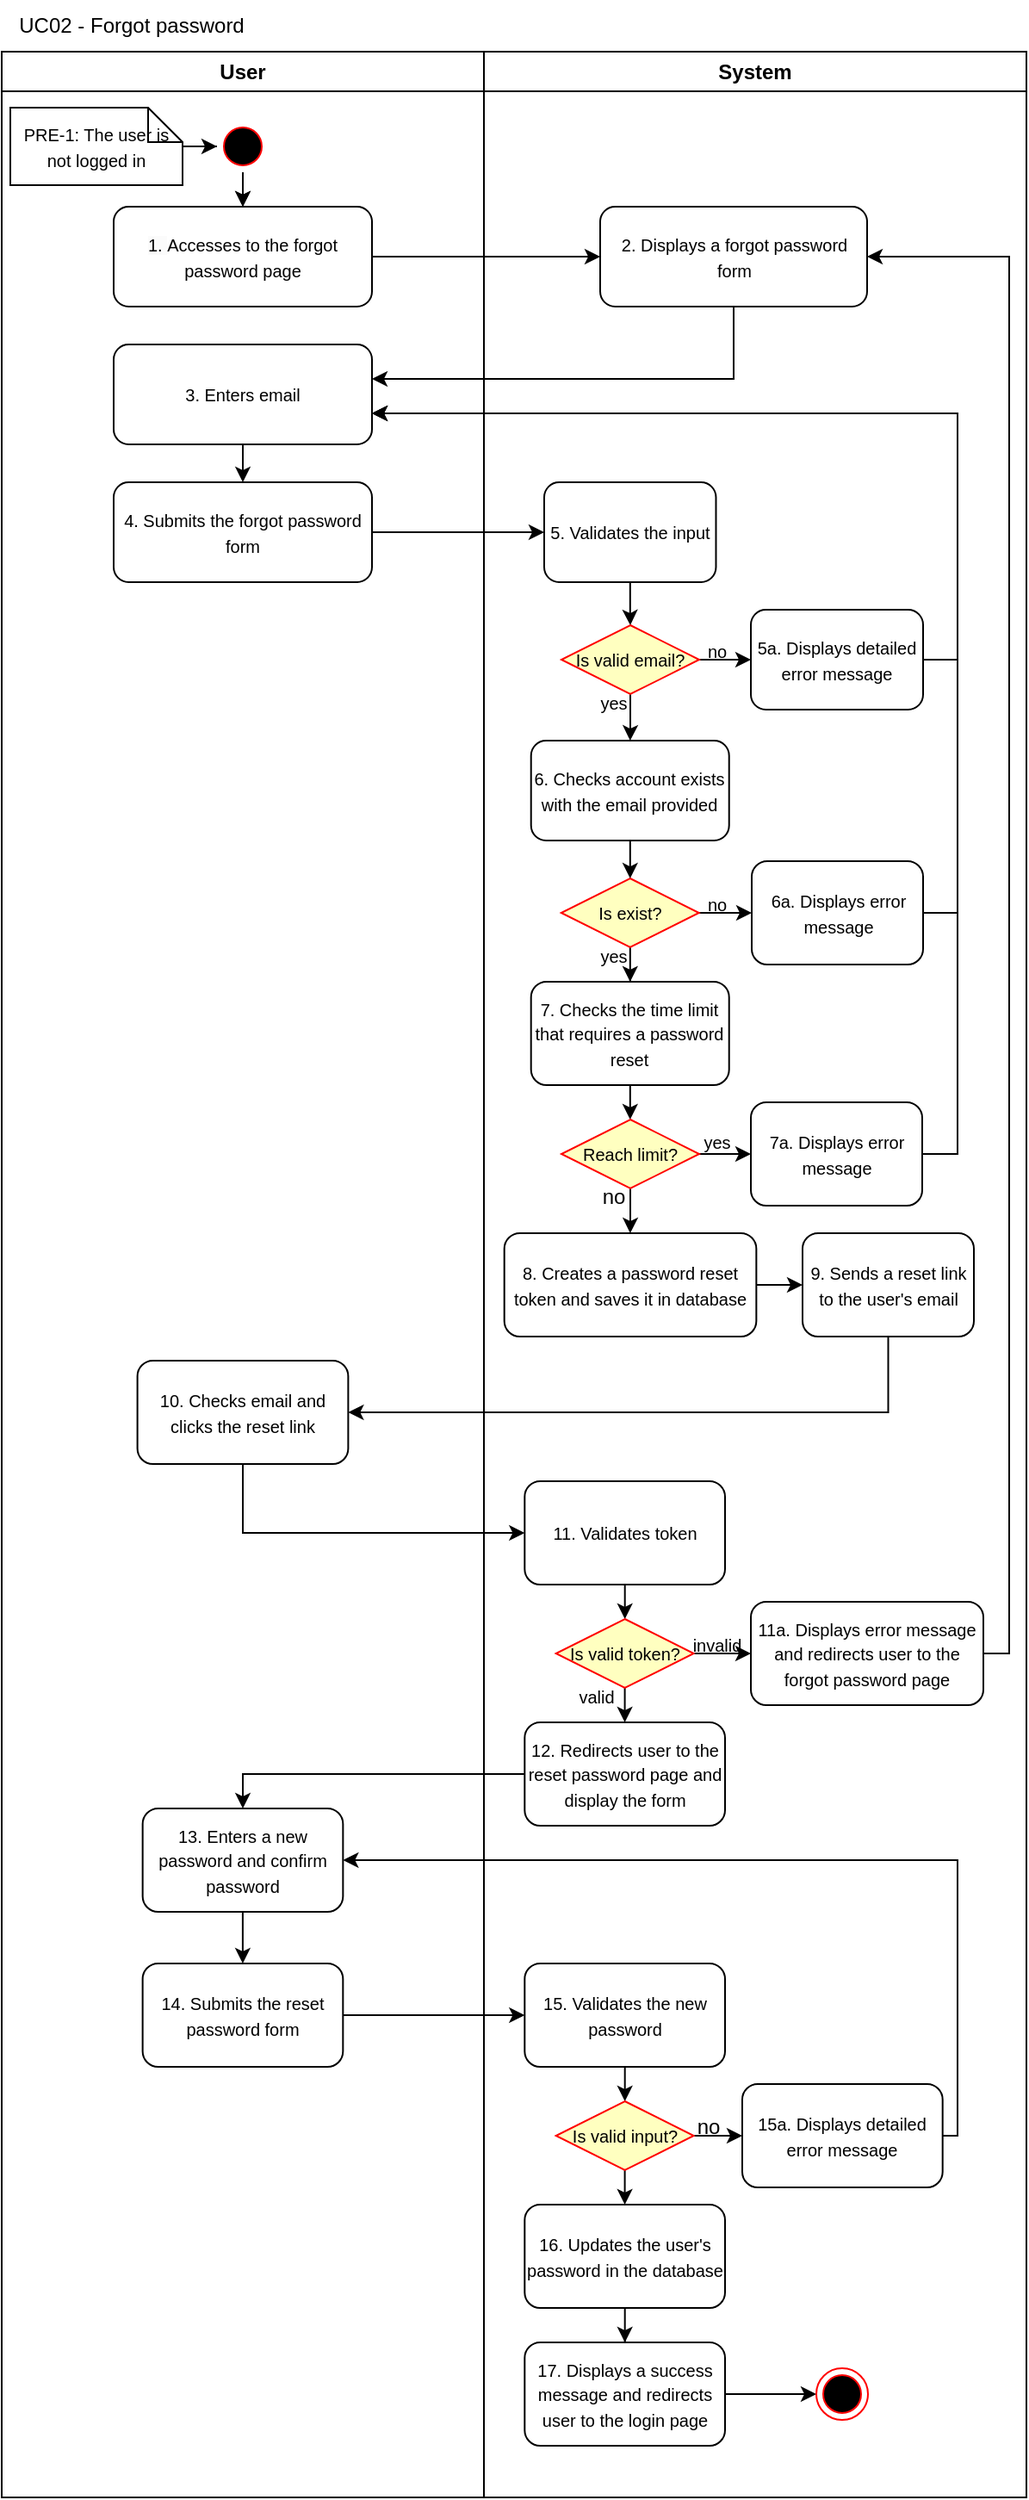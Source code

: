 <mxfile version="21.6.1" type="device">
  <diagram name="Page-1" id="e7e014a7-5840-1c2e-5031-d8a46d1fe8dd">
    <mxGraphModel dx="1480" dy="866" grid="1" gridSize="10" guides="1" tooltips="1" connect="1" arrows="1" fold="1" page="1" pageScale="1" pageWidth="1169" pageHeight="826" background="none" math="0" shadow="0">
      <root>
        <mxCell id="0" />
        <mxCell id="1" parent="0" />
        <mxCell id="Gs0ZBiKjtMknKWzkRTu3-21" value="User" style="swimlane;whiteSpace=wrap;labelBackgroundColor=none;" parent="1" vertex="1">
          <mxGeometry x="155" y="80" width="280" height="1420" as="geometry" />
        </mxCell>
        <mxCell id="Gs0ZBiKjtMknKWzkRTu3-22" value="" style="edgeStyle=orthogonalEdgeStyle;rounded=0;orthogonalLoop=1;jettySize=auto;html=1;" parent="Gs0ZBiKjtMknKWzkRTu3-21" source="Gs0ZBiKjtMknKWzkRTu3-23" target="Gs0ZBiKjtMknKWzkRTu3-24" edge="1">
          <mxGeometry relative="1" as="geometry">
            <mxPoint x="139.983" y="82" as="targetPoint" />
            <Array as="points" />
          </mxGeometry>
        </mxCell>
        <mxCell id="SdXVaaNEvUZt3BRUcJFM-3" value="" style="edgeStyle=orthogonalEdgeStyle;rounded=0;orthogonalLoop=1;jettySize=auto;html=1;" parent="Gs0ZBiKjtMknKWzkRTu3-21" source="Gs0ZBiKjtMknKWzkRTu3-23" target="Gs0ZBiKjtMknKWzkRTu3-24" edge="1">
          <mxGeometry relative="1" as="geometry" />
        </mxCell>
        <mxCell id="Gs0ZBiKjtMknKWzkRTu3-23" value="" style="ellipse;shape=startState;fillColor=#000000;strokeColor=#ff0000;" parent="Gs0ZBiKjtMknKWzkRTu3-21" vertex="1">
          <mxGeometry x="125" y="40" width="30" height="30" as="geometry" />
        </mxCell>
        <mxCell id="Gs0ZBiKjtMknKWzkRTu3-24" value="&lt;font style=&quot;font-size: 10px;&quot;&gt;&lt;span style=&quot;color: rgb(0, 0, 0); font-family: Helvetica; font-style: normal; font-variant-ligatures: normal; font-variant-caps: normal; font-weight: 400; letter-spacing: normal; orphans: 2; text-align: center; text-indent: 0px; text-transform: none; widows: 2; word-spacing: 0px; -webkit-text-stroke-width: 0px; background-color: rgb(251, 251, 251); text-decoration-thickness: initial; text-decoration-style: initial; text-decoration-color: initial; float: none; display: inline !important;&quot;&gt;1.&amp;nbsp;&lt;/span&gt;Accesses to the forgot password page&lt;/font&gt;" style="rounded=1;whiteSpace=wrap;html=1;verticalAlign=middle;" parent="Gs0ZBiKjtMknKWzkRTu3-21" vertex="1">
          <mxGeometry x="65" y="90" width="150" height="58" as="geometry" />
        </mxCell>
        <mxCell id="U3aUm2SdVF3fXuaIPFE2-22" value="" style="edgeStyle=orthogonalEdgeStyle;rounded=0;orthogonalLoop=1;jettySize=auto;html=1;" parent="Gs0ZBiKjtMknKWzkRTu3-21" source="SdXVaaNEvUZt3BRUcJFM-6" target="SdXVaaNEvUZt3BRUcJFM-7" edge="1">
          <mxGeometry relative="1" as="geometry">
            <mxPoint x="140.034" y="258" as="sourcePoint" />
            <mxPoint x="140.029" y="250" as="targetPoint" />
          </mxGeometry>
        </mxCell>
        <mxCell id="SdXVaaNEvUZt3BRUcJFM-6" value="&lt;font style=&quot;font-size: 10px;&quot;&gt;&lt;font style=&quot;border-color: var(--border-color); font-size: 10px;&quot;&gt;3.&amp;nbsp;&lt;/font&gt;Enters email&lt;/font&gt;" style="rounded=1;whiteSpace=wrap;html=1;verticalAlign=middle;" parent="Gs0ZBiKjtMknKWzkRTu3-21" vertex="1">
          <mxGeometry x="65" y="170" width="150" height="58" as="geometry" />
        </mxCell>
        <mxCell id="SdXVaaNEvUZt3BRUcJFM-7" value="&lt;font style=&quot;font-size: 10px;&quot;&gt;4. Submits the forgot password form&lt;/font&gt;" style="rounded=1;whiteSpace=wrap;html=1;verticalAlign=middle;" parent="Gs0ZBiKjtMknKWzkRTu3-21" vertex="1">
          <mxGeometry x="65" y="250" width="150" height="58" as="geometry" />
        </mxCell>
        <mxCell id="SdXVaaNEvUZt3BRUcJFM-23" value="" style="edgeStyle=orthogonalEdgeStyle;rounded=0;orthogonalLoop=1;jettySize=auto;html=1;" parent="Gs0ZBiKjtMknKWzkRTu3-21" source="SdXVaaNEvUZt3BRUcJFM-22" target="Gs0ZBiKjtMknKWzkRTu3-23" edge="1">
          <mxGeometry relative="1" as="geometry">
            <Array as="points" />
          </mxGeometry>
        </mxCell>
        <mxCell id="SdXVaaNEvUZt3BRUcJFM-22" value="&lt;span style=&quot;font-size: 10px;&quot;&gt;PRE-1: The user is not logged in&lt;/span&gt;" style="shape=note;size=20;whiteSpace=wrap;html=1;" parent="Gs0ZBiKjtMknKWzkRTu3-21" vertex="1">
          <mxGeometry x="5" y="32.5" width="100" height="45" as="geometry" />
        </mxCell>
        <mxCell id="DtOGsq0JL6Go81LymNMZ-17" value="&lt;span style=&quot;font-size: 10px;&quot;&gt;10. Checks email and clicks the reset link&lt;/span&gt;" style="rounded=1;whiteSpace=wrap;html=1;verticalAlign=middle;" vertex="1" parent="Gs0ZBiKjtMknKWzkRTu3-21">
          <mxGeometry x="78.8" y="760" width="122.39" height="60" as="geometry" />
        </mxCell>
        <mxCell id="DtOGsq0JL6Go81LymNMZ-33" value="" style="edgeStyle=orthogonalEdgeStyle;rounded=0;orthogonalLoop=1;jettySize=auto;html=1;" edge="1" parent="Gs0ZBiKjtMknKWzkRTu3-21" source="DtOGsq0JL6Go81LymNMZ-30" target="DtOGsq0JL6Go81LymNMZ-32">
          <mxGeometry relative="1" as="geometry" />
        </mxCell>
        <mxCell id="DtOGsq0JL6Go81LymNMZ-30" value="&lt;span style=&quot;font-size: 10px;&quot;&gt;13. Enters a new password and confirm password&lt;/span&gt;" style="rounded=1;whiteSpace=wrap;html=1;verticalAlign=middle;" vertex="1" parent="Gs0ZBiKjtMknKWzkRTu3-21">
          <mxGeometry x="81.83" y="1020" width="116.34" height="60" as="geometry" />
        </mxCell>
        <mxCell id="DtOGsq0JL6Go81LymNMZ-32" value="&lt;span style=&quot;font-size: 10px;&quot;&gt;14. Submits the reset password form&lt;/span&gt;" style="rounded=1;whiteSpace=wrap;html=1;verticalAlign=middle;" vertex="1" parent="Gs0ZBiKjtMknKWzkRTu3-21">
          <mxGeometry x="81.82" y="1110" width="116.34" height="60" as="geometry" />
        </mxCell>
        <mxCell id="Gs0ZBiKjtMknKWzkRTu3-26" value="System" style="swimlane;whiteSpace=wrap" parent="1" vertex="1">
          <mxGeometry x="435" y="80" width="315" height="1420" as="geometry" />
        </mxCell>
        <mxCell id="Gs0ZBiKjtMknKWzkRTu3-28" style="edgeStyle=orthogonalEdgeStyle;rounded=0;orthogonalLoop=1;jettySize=auto;html=1;" parent="Gs0ZBiKjtMknKWzkRTu3-26" source="Gs0ZBiKjtMknKWzkRTu3-29" target="Gs0ZBiKjtMknKWzkRTu3-33" edge="1">
          <mxGeometry relative="1" as="geometry" />
        </mxCell>
        <mxCell id="Gs0ZBiKjtMknKWzkRTu3-29" value="&lt;font style=&quot;font-size: 10px;&quot;&gt;5. Validates the input&lt;/font&gt;" style="rounded=1;whiteSpace=wrap;html=1;verticalAlign=middle;" parent="Gs0ZBiKjtMknKWzkRTu3-26" vertex="1">
          <mxGeometry x="34.99" y="250" width="99.75" height="58" as="geometry" />
        </mxCell>
        <mxCell id="Gs0ZBiKjtMknKWzkRTu3-31" style="edgeStyle=orthogonalEdgeStyle;rounded=0;orthogonalLoop=1;jettySize=auto;html=1;" parent="Gs0ZBiKjtMknKWzkRTu3-26" source="Gs0ZBiKjtMknKWzkRTu3-33" target="SdXVaaNEvUZt3BRUcJFM-10" edge="1">
          <mxGeometry relative="1" as="geometry">
            <Array as="points" />
            <mxPoint x="85" y="400" as="targetPoint" />
          </mxGeometry>
        </mxCell>
        <mxCell id="Gs0ZBiKjtMknKWzkRTu3-32" style="edgeStyle=orthogonalEdgeStyle;rounded=0;orthogonalLoop=1;jettySize=auto;html=1;" parent="Gs0ZBiKjtMknKWzkRTu3-26" source="Gs0ZBiKjtMknKWzkRTu3-33" target="Gs0ZBiKjtMknKWzkRTu3-35" edge="1">
          <mxGeometry relative="1" as="geometry">
            <Array as="points">
              <mxPoint x="155" y="353" />
              <mxPoint x="155" y="353" />
            </Array>
          </mxGeometry>
        </mxCell>
        <mxCell id="Gs0ZBiKjtMknKWzkRTu3-33" value="Is valid email?" style="rhombus;fillColor=#ffffc0;strokeColor=#ff0000;whiteSpace=wrap;fontSize=10;" parent="Gs0ZBiKjtMknKWzkRTu3-26" vertex="1">
          <mxGeometry x="45.0" y="333" width="80" height="40" as="geometry" />
        </mxCell>
        <mxCell id="Gs0ZBiKjtMknKWzkRTu3-35" value="&lt;font style=&quot;font-size: 10px;&quot;&gt;5a. Displays detailed error message&lt;/font&gt;" style="rounded=1;whiteSpace=wrap;html=1;verticalAlign=middle;" parent="Gs0ZBiKjtMknKWzkRTu3-26" vertex="1">
          <mxGeometry x="155" y="324" width="100" height="58" as="geometry" />
        </mxCell>
        <mxCell id="Gs0ZBiKjtMknKWzkRTu3-39" value="&lt;font size=&quot;1&quot;&gt;yes&lt;/font&gt;" style="text;html=1;align=center;verticalAlign=middle;resizable=0;points=[];autosize=1;strokeColor=none;fillColor=none;" parent="Gs0ZBiKjtMknKWzkRTu3-26" vertex="1">
          <mxGeometry x="55" y="363" width="40" height="30" as="geometry" />
        </mxCell>
        <mxCell id="Gs0ZBiKjtMknKWzkRTu3-40" value="&lt;font size=&quot;1&quot;&gt;no&lt;/font&gt;" style="text;html=1;align=center;verticalAlign=middle;resizable=0;points=[];autosize=1;strokeColor=none;fillColor=none;" parent="Gs0ZBiKjtMknKWzkRTu3-26" vertex="1">
          <mxGeometry x="120" y="333" width="30" height="30" as="geometry" />
        </mxCell>
        <mxCell id="SdXVaaNEvUZt3BRUcJFM-5" value="&lt;font style=&quot;font-size: 10px;&quot;&gt;&lt;font style=&quot;font-size: 10px;&quot;&gt;2.&amp;nbsp;&lt;/font&gt;Displays a forgot password form&lt;/font&gt;" style="rounded=1;whiteSpace=wrap;html=1;verticalAlign=middle;" parent="Gs0ZBiKjtMknKWzkRTu3-26" vertex="1">
          <mxGeometry x="67.5" y="90" width="155" height="58" as="geometry" />
        </mxCell>
        <mxCell id="SdXVaaNEvUZt3BRUcJFM-12" value="" style="edgeStyle=orthogonalEdgeStyle;rounded=0;orthogonalLoop=1;jettySize=auto;html=1;" parent="Gs0ZBiKjtMknKWzkRTu3-26" source="SdXVaaNEvUZt3BRUcJFM-9" target="SdXVaaNEvUZt3BRUcJFM-8" edge="1">
          <mxGeometry relative="1" as="geometry" />
        </mxCell>
        <mxCell id="DtOGsq0JL6Go81LymNMZ-3" style="edgeStyle=orthogonalEdgeStyle;rounded=0;orthogonalLoop=1;jettySize=auto;html=1;" edge="1" parent="Gs0ZBiKjtMknKWzkRTu3-26" source="SdXVaaNEvUZt3BRUcJFM-9" target="DtOGsq0JL6Go81LymNMZ-5">
          <mxGeometry relative="1" as="geometry">
            <mxPoint x="85" y="550" as="targetPoint" />
          </mxGeometry>
        </mxCell>
        <mxCell id="SdXVaaNEvUZt3BRUcJFM-9" value="Is exist?" style="rhombus;fillColor=#ffffc0;strokeColor=#ff0000;whiteSpace=wrap;fontSize=10;" parent="Gs0ZBiKjtMknKWzkRTu3-26" vertex="1">
          <mxGeometry x="44.87" y="480" width="80" height="40" as="geometry" />
        </mxCell>
        <mxCell id="SdXVaaNEvUZt3BRUcJFM-11" value="" style="edgeStyle=orthogonalEdgeStyle;rounded=0;orthogonalLoop=1;jettySize=auto;html=1;" parent="Gs0ZBiKjtMknKWzkRTu3-26" source="SdXVaaNEvUZt3BRUcJFM-10" target="SdXVaaNEvUZt3BRUcJFM-9" edge="1">
          <mxGeometry relative="1" as="geometry" />
        </mxCell>
        <mxCell id="SdXVaaNEvUZt3BRUcJFM-10" value="&lt;font style=&quot;font-size: 10px;&quot;&gt;6. Checks account exists with the email provided&lt;/font&gt;" style="rounded=1;whiteSpace=wrap;html=1;verticalAlign=middle;" parent="Gs0ZBiKjtMknKWzkRTu3-26" vertex="1">
          <mxGeometry x="27.36" y="400" width="115" height="58" as="geometry" />
        </mxCell>
        <mxCell id="SdXVaaNEvUZt3BRUcJFM-8" value="&lt;font style=&quot;font-size: 10px;&quot;&gt;&lt;font style=&quot;font-size: 10px;&quot;&gt;6a.&amp;nbsp;&lt;/font&gt;Displays error message&lt;/font&gt;" style="rounded=1;whiteSpace=wrap;html=1;verticalAlign=middle;" parent="Gs0ZBiKjtMknKWzkRTu3-26" vertex="1">
          <mxGeometry x="155.5" y="470" width="99.5" height="60" as="geometry" />
        </mxCell>
        <mxCell id="SdXVaaNEvUZt3BRUcJFM-17" value="&lt;font style=&quot;font-size: 10px;&quot;&gt;no&lt;/font&gt;" style="text;html=1;align=center;verticalAlign=middle;resizable=0;points=[];autosize=1;strokeColor=none;fillColor=none;" parent="Gs0ZBiKjtMknKWzkRTu3-26" vertex="1">
          <mxGeometry x="120" y="480" width="30" height="30" as="geometry" />
        </mxCell>
        <mxCell id="SdXVaaNEvUZt3BRUcJFM-13" value="&lt;font style=&quot;font-size: 10px;&quot;&gt;yes&lt;/font&gt;" style="text;html=1;align=center;verticalAlign=middle;resizable=0;points=[];autosize=1;strokeColor=none;fillColor=none;" parent="Gs0ZBiKjtMknKWzkRTu3-26" vertex="1">
          <mxGeometry x="55" y="510" width="40" height="30" as="geometry" />
        </mxCell>
        <mxCell id="DtOGsq0JL6Go81LymNMZ-7" value="" style="edgeStyle=orthogonalEdgeStyle;rounded=0;orthogonalLoop=1;jettySize=auto;html=1;" edge="1" parent="Gs0ZBiKjtMknKWzkRTu3-26" source="DtOGsq0JL6Go81LymNMZ-5" target="DtOGsq0JL6Go81LymNMZ-6">
          <mxGeometry relative="1" as="geometry" />
        </mxCell>
        <mxCell id="DtOGsq0JL6Go81LymNMZ-5" value="&lt;span style=&quot;font-size: 10px;&quot;&gt;7. Checks the time limit that requires a password reset&lt;/span&gt;" style="rounded=1;whiteSpace=wrap;html=1;verticalAlign=middle;" vertex="1" parent="Gs0ZBiKjtMknKWzkRTu3-26">
          <mxGeometry x="27.35" y="540" width="115.01" height="60" as="geometry" />
        </mxCell>
        <mxCell id="DtOGsq0JL6Go81LymNMZ-9" style="edgeStyle=orthogonalEdgeStyle;rounded=0;orthogonalLoop=1;jettySize=auto;html=1;" edge="1" parent="Gs0ZBiKjtMknKWzkRTu3-26" source="DtOGsq0JL6Go81LymNMZ-6" target="DtOGsq0JL6Go81LymNMZ-8">
          <mxGeometry relative="1" as="geometry" />
        </mxCell>
        <mxCell id="DtOGsq0JL6Go81LymNMZ-13" value="" style="edgeStyle=orthogonalEdgeStyle;rounded=0;orthogonalLoop=1;jettySize=auto;html=1;" edge="1" parent="Gs0ZBiKjtMknKWzkRTu3-26" source="DtOGsq0JL6Go81LymNMZ-6" target="SdXVaaNEvUZt3BRUcJFM-15">
          <mxGeometry relative="1" as="geometry">
            <mxPoint x="85.069" y="680" as="targetPoint" />
          </mxGeometry>
        </mxCell>
        <mxCell id="DtOGsq0JL6Go81LymNMZ-6" value="Reach limit?" style="rhombus;fillColor=#ffffc0;strokeColor=#ff0000;whiteSpace=wrap;fontSize=10;" vertex="1" parent="Gs0ZBiKjtMknKWzkRTu3-26">
          <mxGeometry x="45" y="620" width="80" height="40" as="geometry" />
        </mxCell>
        <mxCell id="DtOGsq0JL6Go81LymNMZ-8" value="&lt;font style=&quot;font-size: 10px;&quot;&gt;&lt;font style=&quot;font-size: 10px;&quot;&gt;7a.&amp;nbsp;&lt;/font&gt;Displays error message&lt;/font&gt;" style="rounded=1;whiteSpace=wrap;html=1;verticalAlign=middle;" vertex="1" parent="Gs0ZBiKjtMknKWzkRTu3-26">
          <mxGeometry x="155" y="610" width="99.5" height="60" as="geometry" />
        </mxCell>
        <mxCell id="DtOGsq0JL6Go81LymNMZ-14" value="no" style="text;html=1;align=center;verticalAlign=middle;resizable=0;points=[];autosize=1;strokeColor=none;fillColor=none;" vertex="1" parent="Gs0ZBiKjtMknKWzkRTu3-26">
          <mxGeometry x="55" y="650" width="40" height="30" as="geometry" />
        </mxCell>
        <mxCell id="DtOGsq0JL6Go81LymNMZ-16" value="" style="edgeStyle=orthogonalEdgeStyle;rounded=0;orthogonalLoop=1;jettySize=auto;html=1;" edge="1" parent="Gs0ZBiKjtMknKWzkRTu3-26" source="SdXVaaNEvUZt3BRUcJFM-15" target="DtOGsq0JL6Go81LymNMZ-15">
          <mxGeometry relative="1" as="geometry" />
        </mxCell>
        <mxCell id="SdXVaaNEvUZt3BRUcJFM-15" value="&lt;span style=&quot;font-size: 10px;&quot;&gt;8. Creates a password reset token and saves it in database&lt;/span&gt;" style="rounded=1;whiteSpace=wrap;html=1;verticalAlign=middle;" parent="Gs0ZBiKjtMknKWzkRTu3-26" vertex="1">
          <mxGeometry x="11.84" y="686" width="146.33" height="60" as="geometry" />
        </mxCell>
        <mxCell id="DtOGsq0JL6Go81LymNMZ-15" value="&lt;font style=&quot;font-size: 10px;&quot;&gt;9. Sends a reset link to the user&#39;s email&lt;/font&gt;" style="rounded=1;whiteSpace=wrap;html=1;verticalAlign=middle;" vertex="1" parent="Gs0ZBiKjtMknKWzkRTu3-26">
          <mxGeometry x="185.0" y="686" width="99.5" height="60" as="geometry" />
        </mxCell>
        <mxCell id="DtOGsq0JL6Go81LymNMZ-22" value="" style="edgeStyle=orthogonalEdgeStyle;rounded=0;orthogonalLoop=1;jettySize=auto;html=1;" edge="1" parent="Gs0ZBiKjtMknKWzkRTu3-26" source="DtOGsq0JL6Go81LymNMZ-19" target="DtOGsq0JL6Go81LymNMZ-21">
          <mxGeometry relative="1" as="geometry" />
        </mxCell>
        <mxCell id="DtOGsq0JL6Go81LymNMZ-19" value="&lt;span style=&quot;font-size: 10px;&quot;&gt;11. Validates token&lt;/span&gt;" style="rounded=1;whiteSpace=wrap;html=1;verticalAlign=middle;" vertex="1" parent="Gs0ZBiKjtMknKWzkRTu3-26">
          <mxGeometry x="23.66" y="830" width="116.34" height="60" as="geometry" />
        </mxCell>
        <mxCell id="DtOGsq0JL6Go81LymNMZ-24" style="edgeStyle=orthogonalEdgeStyle;rounded=0;orthogonalLoop=1;jettySize=auto;html=1;" edge="1" parent="Gs0ZBiKjtMknKWzkRTu3-26" source="DtOGsq0JL6Go81LymNMZ-21" target="DtOGsq0JL6Go81LymNMZ-23">
          <mxGeometry relative="1" as="geometry" />
        </mxCell>
        <mxCell id="DtOGsq0JL6Go81LymNMZ-28" value="" style="edgeStyle=orthogonalEdgeStyle;rounded=0;orthogonalLoop=1;jettySize=auto;html=1;" edge="1" parent="Gs0ZBiKjtMknKWzkRTu3-26" source="DtOGsq0JL6Go81LymNMZ-21" target="DtOGsq0JL6Go81LymNMZ-27">
          <mxGeometry relative="1" as="geometry" />
        </mxCell>
        <mxCell id="DtOGsq0JL6Go81LymNMZ-21" value="Is valid token?" style="rhombus;fillColor=#ffffc0;strokeColor=#ff0000;whiteSpace=wrap;fontSize=10;" vertex="1" parent="Gs0ZBiKjtMknKWzkRTu3-26">
          <mxGeometry x="41.83" y="910" width="80" height="40" as="geometry" />
        </mxCell>
        <mxCell id="DtOGsq0JL6Go81LymNMZ-23" value="&lt;font style=&quot;font-size: 10px;&quot;&gt;11a. Displays error message and redirects user to the forgot password page&lt;/font&gt;" style="rounded=1;whiteSpace=wrap;html=1;verticalAlign=middle;" vertex="1" parent="Gs0ZBiKjtMknKWzkRTu3-26">
          <mxGeometry x="155" y="900" width="135" height="60" as="geometry" />
        </mxCell>
        <mxCell id="DtOGsq0JL6Go81LymNMZ-25" value="invalid" style="text;html=1;align=center;verticalAlign=middle;resizable=0;points=[];autosize=1;strokeColor=none;fillColor=none;fontSize=10;" vertex="1" parent="Gs0ZBiKjtMknKWzkRTu3-26">
          <mxGeometry x="110" y="910" width="50" height="30" as="geometry" />
        </mxCell>
        <mxCell id="DtOGsq0JL6Go81LymNMZ-26" style="edgeStyle=orthogonalEdgeStyle;rounded=0;orthogonalLoop=1;jettySize=auto;html=1;" edge="1" parent="Gs0ZBiKjtMknKWzkRTu3-26" source="DtOGsq0JL6Go81LymNMZ-23" target="SdXVaaNEvUZt3BRUcJFM-5">
          <mxGeometry relative="1" as="geometry">
            <mxPoint x="-144" y="830" as="sourcePoint" />
            <mxPoint x="34" y="870" as="targetPoint" />
            <Array as="points">
              <mxPoint x="305" y="930" />
              <mxPoint x="305" y="119" />
            </Array>
          </mxGeometry>
        </mxCell>
        <mxCell id="DtOGsq0JL6Go81LymNMZ-27" value="&lt;span style=&quot;font-size: 10px;&quot;&gt;12. Redirects user to the reset password page and display the form&lt;/span&gt;" style="rounded=1;whiteSpace=wrap;html=1;verticalAlign=middle;" vertex="1" parent="Gs0ZBiKjtMknKWzkRTu3-26">
          <mxGeometry x="23.66" y="970" width="116.34" height="60" as="geometry" />
        </mxCell>
        <mxCell id="DtOGsq0JL6Go81LymNMZ-29" value="&lt;font style=&quot;font-size: 10px;&quot;&gt;valid&lt;/font&gt;" style="text;html=1;align=center;verticalAlign=middle;resizable=0;points=[];autosize=1;strokeColor=none;fillColor=none;" vertex="1" parent="Gs0ZBiKjtMknKWzkRTu3-26">
          <mxGeometry x="45" y="940" width="40" height="30" as="geometry" />
        </mxCell>
        <mxCell id="DtOGsq0JL6Go81LymNMZ-39" value="" style="edgeStyle=orthogonalEdgeStyle;rounded=0;orthogonalLoop=1;jettySize=auto;html=1;" edge="1" parent="Gs0ZBiKjtMknKWzkRTu3-26" source="DtOGsq0JL6Go81LymNMZ-34" target="DtOGsq0JL6Go81LymNMZ-38">
          <mxGeometry relative="1" as="geometry" />
        </mxCell>
        <mxCell id="DtOGsq0JL6Go81LymNMZ-34" value="&lt;span style=&quot;font-size: 10px;&quot;&gt;15. Validates the new password&lt;/span&gt;" style="rounded=1;whiteSpace=wrap;html=1;verticalAlign=middle;" vertex="1" parent="Gs0ZBiKjtMknKWzkRTu3-26">
          <mxGeometry x="23.66" y="1110" width="116.34" height="60" as="geometry" />
        </mxCell>
        <mxCell id="DtOGsq0JL6Go81LymNMZ-41" value="" style="edgeStyle=orthogonalEdgeStyle;rounded=0;orthogonalLoop=1;jettySize=auto;html=1;" edge="1" parent="Gs0ZBiKjtMknKWzkRTu3-26" source="DtOGsq0JL6Go81LymNMZ-38" target="DtOGsq0JL6Go81LymNMZ-40">
          <mxGeometry relative="1" as="geometry" />
        </mxCell>
        <mxCell id="DtOGsq0JL6Go81LymNMZ-45" value="" style="edgeStyle=orthogonalEdgeStyle;rounded=0;orthogonalLoop=1;jettySize=auto;html=1;" edge="1" parent="Gs0ZBiKjtMknKWzkRTu3-26" source="DtOGsq0JL6Go81LymNMZ-38" target="DtOGsq0JL6Go81LymNMZ-44">
          <mxGeometry relative="1" as="geometry" />
        </mxCell>
        <mxCell id="DtOGsq0JL6Go81LymNMZ-38" value="Is valid input?" style="rhombus;fillColor=#ffffc0;strokeColor=#ff0000;whiteSpace=wrap;fontSize=10;" vertex="1" parent="Gs0ZBiKjtMknKWzkRTu3-26">
          <mxGeometry x="41.83" y="1190" width="80" height="40" as="geometry" />
        </mxCell>
        <mxCell id="DtOGsq0JL6Go81LymNMZ-40" value="&lt;span style=&quot;font-size: 10px;&quot;&gt;15a. Displays detailed error message&lt;/span&gt;" style="rounded=1;whiteSpace=wrap;html=1;verticalAlign=middle;" vertex="1" parent="Gs0ZBiKjtMknKWzkRTu3-26">
          <mxGeometry x="150" y="1180" width="116.34" height="60" as="geometry" />
        </mxCell>
        <mxCell id="DtOGsq0JL6Go81LymNMZ-42" value="no" style="text;html=1;align=center;verticalAlign=middle;resizable=0;points=[];autosize=1;strokeColor=none;fillColor=none;" vertex="1" parent="Gs0ZBiKjtMknKWzkRTu3-26">
          <mxGeometry x="110" y="1190" width="40" height="30" as="geometry" />
        </mxCell>
        <mxCell id="DtOGsq0JL6Go81LymNMZ-47" value="" style="edgeStyle=orthogonalEdgeStyle;rounded=0;orthogonalLoop=1;jettySize=auto;html=1;" edge="1" parent="Gs0ZBiKjtMknKWzkRTu3-26" source="DtOGsq0JL6Go81LymNMZ-44" target="DtOGsq0JL6Go81LymNMZ-46">
          <mxGeometry relative="1" as="geometry" />
        </mxCell>
        <mxCell id="DtOGsq0JL6Go81LymNMZ-44" value="&lt;span style=&quot;font-size: 10px;&quot;&gt;16. Updates the user&#39;s password in the database&lt;/span&gt;" style="rounded=1;whiteSpace=wrap;html=1;verticalAlign=middle;" vertex="1" parent="Gs0ZBiKjtMknKWzkRTu3-26">
          <mxGeometry x="23.66" y="1250" width="116.34" height="60" as="geometry" />
        </mxCell>
        <mxCell id="DtOGsq0JL6Go81LymNMZ-49" value="" style="edgeStyle=orthogonalEdgeStyle;rounded=0;orthogonalLoop=1;jettySize=auto;html=1;" edge="1" parent="Gs0ZBiKjtMknKWzkRTu3-26" source="DtOGsq0JL6Go81LymNMZ-46" target="DtOGsq0JL6Go81LymNMZ-48">
          <mxGeometry relative="1" as="geometry" />
        </mxCell>
        <mxCell id="DtOGsq0JL6Go81LymNMZ-46" value="&lt;span style=&quot;font-size: 10px;&quot;&gt;17. Displays a success message and redirects user to the login page&lt;/span&gt;" style="rounded=1;whiteSpace=wrap;html=1;verticalAlign=middle;" vertex="1" parent="Gs0ZBiKjtMknKWzkRTu3-26">
          <mxGeometry x="23.66" y="1330" width="116.34" height="60" as="geometry" />
        </mxCell>
        <mxCell id="DtOGsq0JL6Go81LymNMZ-48" value="" style="ellipse;html=1;shape=endState;fillColor=#000000;strokeColor=#ff0000;" vertex="1" parent="Gs0ZBiKjtMknKWzkRTu3-26">
          <mxGeometry x="193" y="1345" width="30" height="30" as="geometry" />
        </mxCell>
        <mxCell id="U3aUm2SdVF3fXuaIPFE2-37" style="edgeStyle=orthogonalEdgeStyle;rounded=0;orthogonalLoop=1;jettySize=auto;html=1;" parent="1" source="SdXVaaNEvUZt3BRUcJFM-7" target="Gs0ZBiKjtMknKWzkRTu3-29" edge="1">
          <mxGeometry relative="1" as="geometry">
            <mxPoint x="372.5" y="359.029" as="sourcePoint" />
          </mxGeometry>
        </mxCell>
        <mxCell id="U3aUm2SdVF3fXuaIPFE2-39" style="edgeStyle=orthogonalEdgeStyle;rounded=0;orthogonalLoop=1;jettySize=auto;html=1;" parent="1" source="Gs0ZBiKjtMknKWzkRTu3-35" target="SdXVaaNEvUZt3BRUcJFM-6" edge="1">
          <mxGeometry relative="1" as="geometry">
            <Array as="points">
              <mxPoint x="710" y="433" />
              <mxPoint x="710" y="290" />
            </Array>
            <mxPoint x="372.5" y="308.966" as="targetPoint" />
          </mxGeometry>
        </mxCell>
        <mxCell id="Gs0ZBiKjtMknKWzkRTu3-25" value="UC02 - Forgot password" style="text;html=1;align=center;verticalAlign=middle;resizable=0;points=[];autosize=1;strokeColor=none;fillColor=none;" parent="1" vertex="1">
          <mxGeometry x="155" y="50" width="150" height="30" as="geometry" />
        </mxCell>
        <mxCell id="U3aUm2SdVF3fXuaIPFE2-20" value="" style="edgeStyle=orthogonalEdgeStyle;rounded=0;orthogonalLoop=1;jettySize=auto;html=1;" parent="1" source="SdXVaaNEvUZt3BRUcJFM-5" target="SdXVaaNEvUZt3BRUcJFM-6" edge="1">
          <mxGeometry relative="1" as="geometry">
            <mxPoint x="295" y="280" as="targetPoint" />
            <Array as="points">
              <mxPoint x="580" y="270" />
            </Array>
          </mxGeometry>
        </mxCell>
        <mxCell id="SdXVaaNEvUZt3BRUcJFM-14" style="edgeStyle=orthogonalEdgeStyle;rounded=0;orthogonalLoop=1;jettySize=auto;html=1;" parent="1" source="SdXVaaNEvUZt3BRUcJFM-8" target="SdXVaaNEvUZt3BRUcJFM-6" edge="1">
          <mxGeometry relative="1" as="geometry">
            <Array as="points">
              <mxPoint x="710" y="580" />
              <mxPoint x="710" y="290" />
            </Array>
            <mxPoint x="665" y="414" as="sourcePoint" />
            <mxPoint x="380" y="300" as="targetPoint" />
          </mxGeometry>
        </mxCell>
        <mxCell id="SdXVaaNEvUZt3BRUcJFM-25" style="edgeStyle=orthogonalEdgeStyle;rounded=0;orthogonalLoop=1;jettySize=auto;html=1;" parent="1" source="Gs0ZBiKjtMknKWzkRTu3-24" target="SdXVaaNEvUZt3BRUcJFM-5" edge="1">
          <mxGeometry relative="1" as="geometry" />
        </mxCell>
        <mxCell id="DtOGsq0JL6Go81LymNMZ-10" style="edgeStyle=orthogonalEdgeStyle;rounded=0;orthogonalLoop=1;jettySize=auto;html=1;" edge="1" parent="1" source="DtOGsq0JL6Go81LymNMZ-8" target="SdXVaaNEvUZt3BRUcJFM-6">
          <mxGeometry relative="1" as="geometry">
            <Array as="points">
              <mxPoint x="710" y="720" />
              <mxPoint x="710" y="290" />
            </Array>
            <mxPoint x="700" y="590" as="sourcePoint" />
            <mxPoint x="380" y="300" as="targetPoint" />
          </mxGeometry>
        </mxCell>
        <mxCell id="DtOGsq0JL6Go81LymNMZ-11" value="&lt;font style=&quot;font-size: 10px;&quot;&gt;yes&lt;/font&gt;" style="text;html=1;align=center;verticalAlign=middle;resizable=0;points=[];autosize=1;strokeColor=none;fillColor=none;" vertex="1" parent="1">
          <mxGeometry x="550" y="698" width="40" height="30" as="geometry" />
        </mxCell>
        <mxCell id="DtOGsq0JL6Go81LymNMZ-18" style="edgeStyle=orthogonalEdgeStyle;rounded=0;orthogonalLoop=1;jettySize=auto;html=1;" edge="1" parent="1" source="DtOGsq0JL6Go81LymNMZ-15" target="DtOGsq0JL6Go81LymNMZ-17">
          <mxGeometry relative="1" as="geometry">
            <Array as="points">
              <mxPoint x="670" y="870" />
            </Array>
          </mxGeometry>
        </mxCell>
        <mxCell id="DtOGsq0JL6Go81LymNMZ-20" style="edgeStyle=orthogonalEdgeStyle;rounded=0;orthogonalLoop=1;jettySize=auto;html=1;" edge="1" parent="1" source="DtOGsq0JL6Go81LymNMZ-17" target="DtOGsq0JL6Go81LymNMZ-19">
          <mxGeometry relative="1" as="geometry">
            <Array as="points">
              <mxPoint x="295" y="940" />
            </Array>
          </mxGeometry>
        </mxCell>
        <mxCell id="DtOGsq0JL6Go81LymNMZ-31" value="" style="edgeStyle=orthogonalEdgeStyle;rounded=0;orthogonalLoop=1;jettySize=auto;html=1;" edge="1" parent="1" source="DtOGsq0JL6Go81LymNMZ-27" target="DtOGsq0JL6Go81LymNMZ-30">
          <mxGeometry relative="1" as="geometry">
            <Array as="points">
              <mxPoint x="295" y="1080" />
            </Array>
          </mxGeometry>
        </mxCell>
        <mxCell id="DtOGsq0JL6Go81LymNMZ-35" style="edgeStyle=orthogonalEdgeStyle;rounded=0;orthogonalLoop=1;jettySize=auto;html=1;" edge="1" parent="1" source="DtOGsq0JL6Go81LymNMZ-32" target="DtOGsq0JL6Go81LymNMZ-34">
          <mxGeometry relative="1" as="geometry" />
        </mxCell>
        <mxCell id="DtOGsq0JL6Go81LymNMZ-43" style="edgeStyle=orthogonalEdgeStyle;rounded=0;orthogonalLoop=1;jettySize=auto;html=1;" edge="1" parent="1" source="DtOGsq0JL6Go81LymNMZ-40" target="DtOGsq0JL6Go81LymNMZ-30">
          <mxGeometry relative="1" as="geometry">
            <Array as="points">
              <mxPoint x="710" y="1290" />
              <mxPoint x="710" y="1130" />
            </Array>
          </mxGeometry>
        </mxCell>
      </root>
    </mxGraphModel>
  </diagram>
</mxfile>
